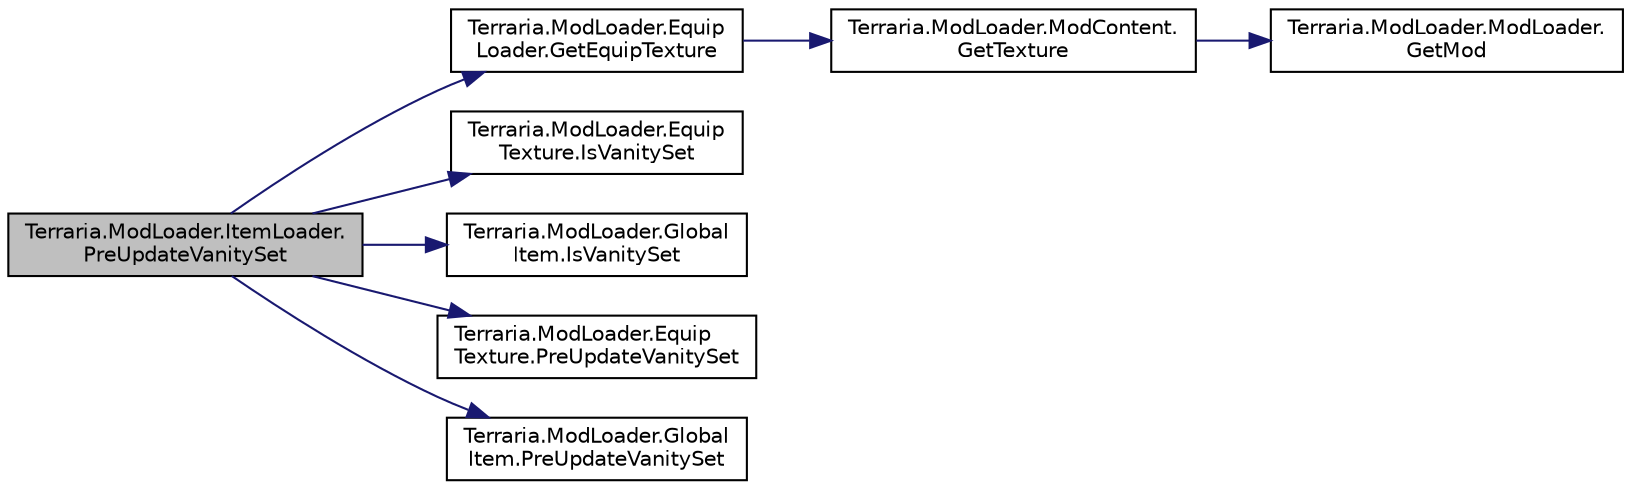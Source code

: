 digraph "Terraria.ModLoader.ItemLoader.PreUpdateVanitySet"
{
  edge [fontname="Helvetica",fontsize="10",labelfontname="Helvetica",labelfontsize="10"];
  node [fontname="Helvetica",fontsize="10",shape=record];
  rankdir="LR";
  Node272 [label="Terraria.ModLoader.ItemLoader.\lPreUpdateVanitySet",height=0.2,width=0.4,color="black", fillcolor="grey75", style="filled", fontcolor="black"];
  Node272 -> Node273 [color="midnightblue",fontsize="10",style="solid",fontname="Helvetica"];
  Node273 [label="Terraria.ModLoader.Equip\lLoader.GetEquipTexture",height=0.2,width=0.4,color="black", fillcolor="white", style="filled",URL="$class_terraria_1_1_mod_loader_1_1_equip_loader.html#a87c1e9bb37d938a07111fa76bae78575",tooltip="Gets the equipment texture for the specified equipment type and ID. "];
  Node273 -> Node274 [color="midnightblue",fontsize="10",style="solid",fontname="Helvetica"];
  Node274 [label="Terraria.ModLoader.ModContent.\lGetTexture",height=0.2,width=0.4,color="black", fillcolor="white", style="filled",URL="$class_terraria_1_1_mod_loader_1_1_mod_content.html#a9345ee7cb92de23652666ed25d1d0059",tooltip="Gets the texture with the specified name. The name is in the format of \"ModFolder/OtherFolders/FileNa..."];
  Node274 -> Node275 [color="midnightblue",fontsize="10",style="solid",fontname="Helvetica"];
  Node275 [label="Terraria.ModLoader.ModLoader.\lGetMod",height=0.2,width=0.4,color="black", fillcolor="white", style="filled",URL="$class_terraria_1_1_mod_loader_1_1_mod_loader.html#aed988cac63e90351b6ed0bd72495f3af",tooltip="Gets the instance of the Mod with the specified name. "];
  Node272 -> Node276 [color="midnightblue",fontsize="10",style="solid",fontname="Helvetica"];
  Node276 [label="Terraria.ModLoader.Equip\lTexture.IsVanitySet",height=0.2,width=0.4,color="black", fillcolor="white", style="filled",URL="$class_terraria_1_1_mod_loader_1_1_equip_texture.html#acd4647b2d645c915743daa3b734919f7",tooltip="Returns whether or not the head armor, body armor, and leg armor textures make up a set..."];
  Node272 -> Node277 [color="midnightblue",fontsize="10",style="solid",fontname="Helvetica"];
  Node277 [label="Terraria.ModLoader.Global\lItem.IsVanitySet",height=0.2,width=0.4,color="black", fillcolor="white", style="filled",URL="$class_terraria_1_1_mod_loader_1_1_global_item.html#afc66c0f98cbc3d51a577b847d011d711",tooltip="Returns whether or not the head armor, body armor, and leg armor textures make up a set..."];
  Node272 -> Node278 [color="midnightblue",fontsize="10",style="solid",fontname="Helvetica"];
  Node278 [label="Terraria.ModLoader.Equip\lTexture.PreUpdateVanitySet",height=0.2,width=0.4,color="black", fillcolor="white", style="filled",URL="$class_terraria_1_1_mod_loader_1_1_equip_texture.html#aa904bf2469387af9a116926e53f9dd86",tooltip="Allows you to create special effects (such as the necro armor&#39;s hurt noise) when the player wears thi..."];
  Node272 -> Node279 [color="midnightblue",fontsize="10",style="solid",fontname="Helvetica"];
  Node279 [label="Terraria.ModLoader.Global\lItem.PreUpdateVanitySet",height=0.2,width=0.4,color="black", fillcolor="white", style="filled",URL="$class_terraria_1_1_mod_loader_1_1_global_item.html#a328445256465a355ab91e863b3ce48c6",tooltip="Allows you to create special effects (such as the necro armor&#39;s hurt noise) when the player wears the..."];
}
